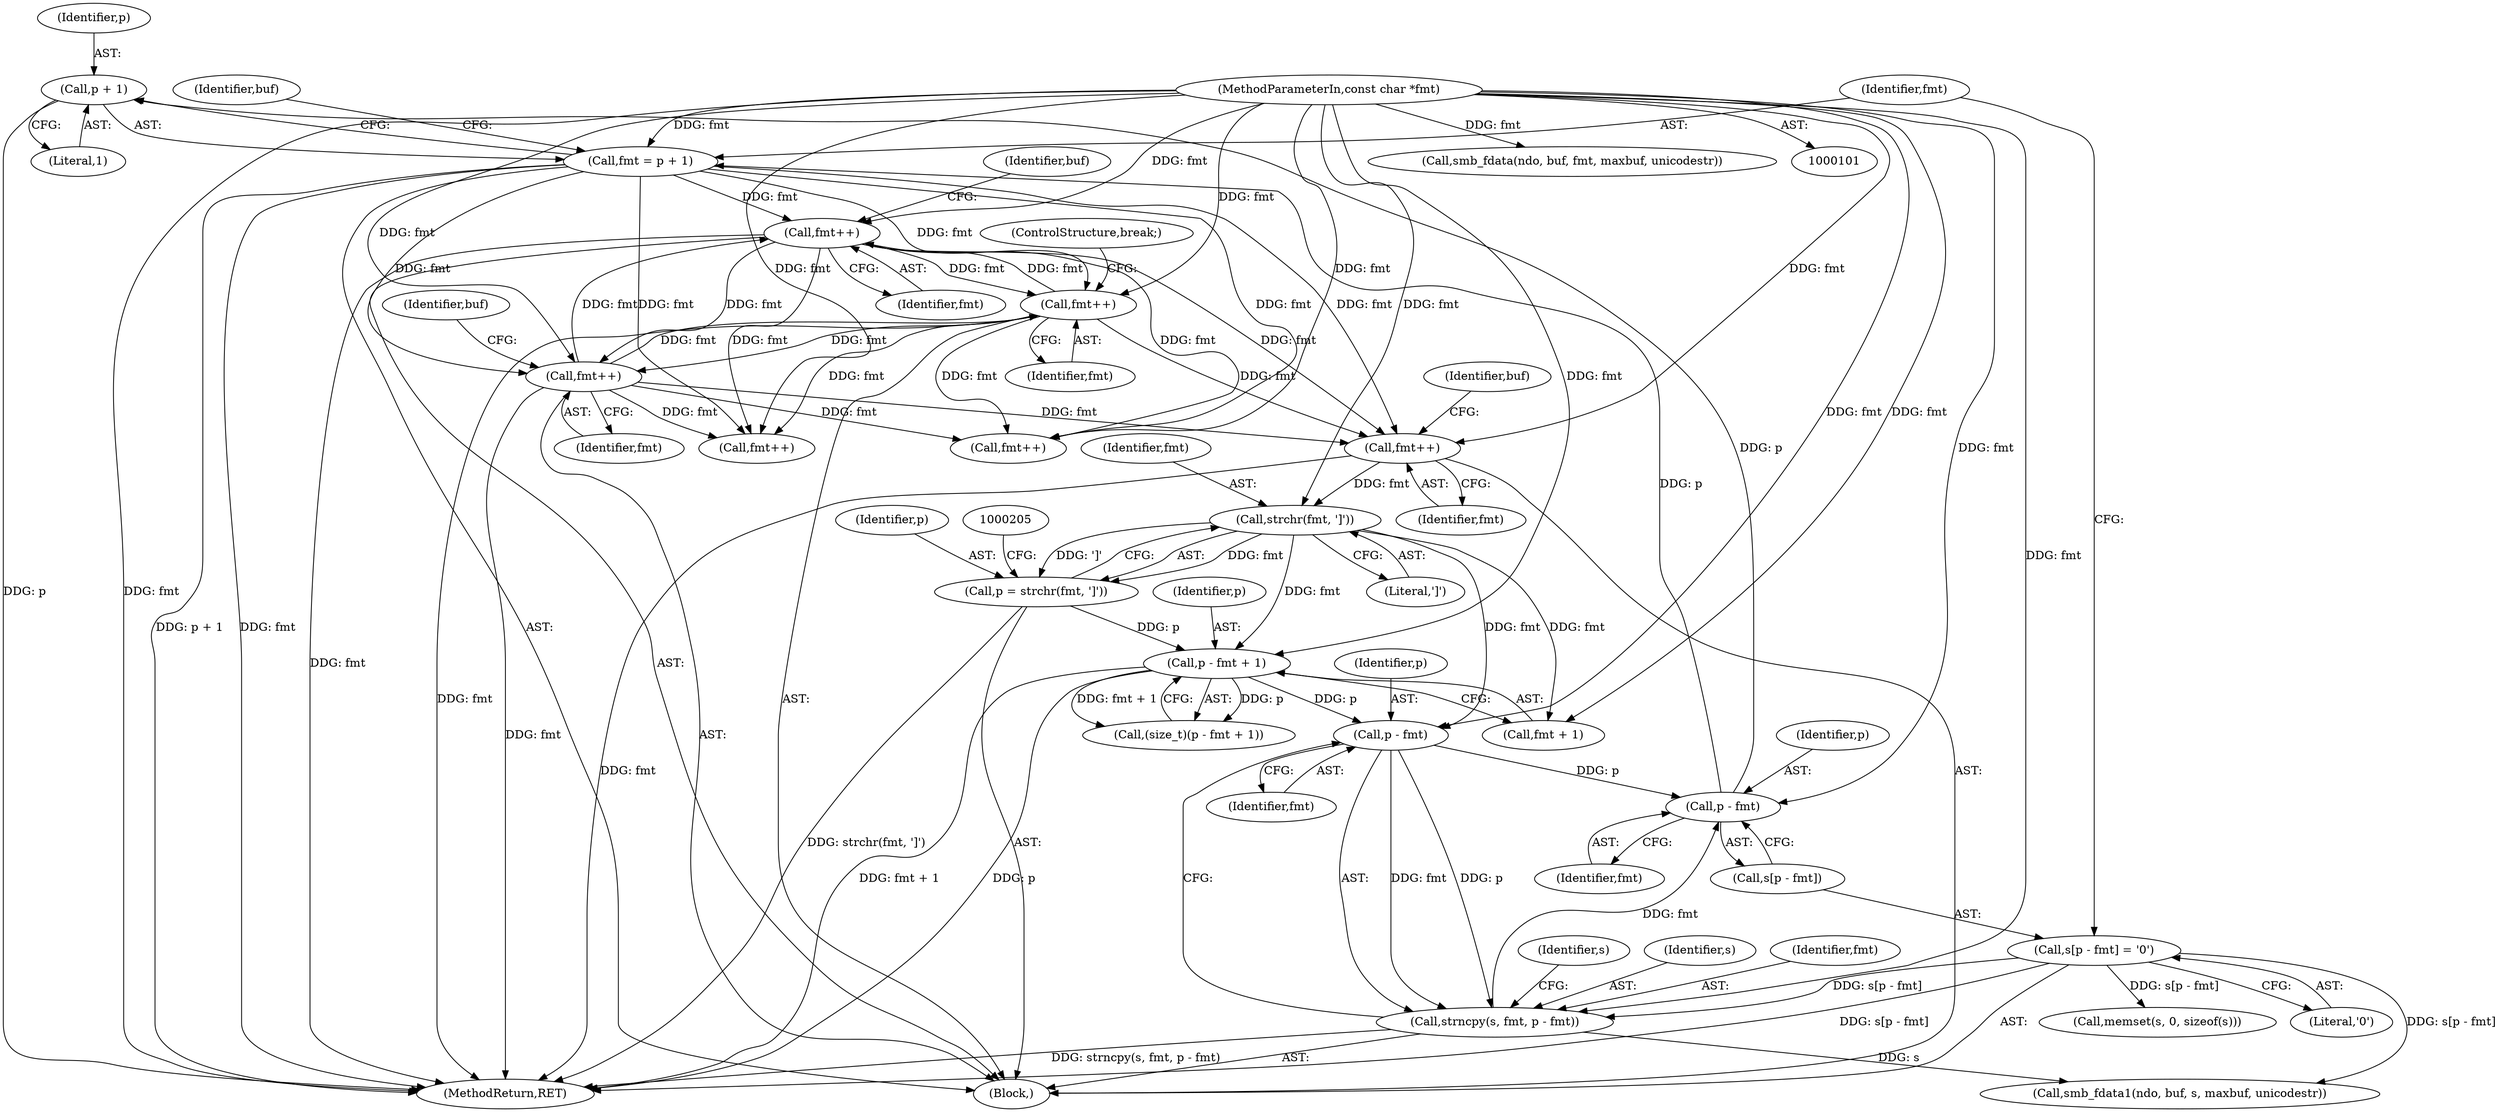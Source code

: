 digraph "0_tcpdump_24182d959f661327525a20d9a94c98a8ec016778@pointer" {
"1000231" [label="(Call,p + 1)"];
"1000225" [label="(Call,p - fmt)"];
"1000219" [label="(Call,p - fmt)"];
"1000206" [label="(Call,p - fmt + 1)"];
"1000197" [label="(Call,p = strchr(fmt, ']'))"];
"1000199" [label="(Call,strchr(fmt, ']'))"];
"1000184" [label="(Call,fmt++)"];
"1000171" [label="(Call,fmt++)"];
"1000257" [label="(Call,fmt++)"];
"1000229" [label="(Call,fmt = p + 1)"];
"1000104" [label="(MethodParameterIn,const char *fmt)"];
"1000161" [label="(Call,fmt++)"];
"1000216" [label="(Call,strncpy(s, fmt, p - fmt))"];
"1000222" [label="(Call,s[p - fmt] = '\0')"];
"1000222" [label="(Call,s[p - fmt] = '\0')"];
"1000231" [label="(Call,p + 1)"];
"1000162" [label="(Identifier,fmt)"];
"1000165" [label="(Identifier,buf)"];
"1000200" [label="(Identifier,fmt)"];
"1000104" [label="(MethodParameterIn,const char *fmt)"];
"1000259" [label="(ControlStructure,break;)"];
"1000185" [label="(Identifier,fmt)"];
"1000226" [label="(Identifier,p)"];
"1000227" [label="(Identifier,fmt)"];
"1000171" [label="(Call,fmt++)"];
"1000232" [label="(Identifier,p)"];
"1000135" [label="(Call,smb_fdata(ndo, buf, fmt, maxbuf, unicodestr))"];
"1000229" [label="(Call,fmt = p + 1)"];
"1000198" [label="(Identifier,p)"];
"1000235" [label="(Identifier,buf)"];
"1000161" [label="(Call,fmt++)"];
"1000257" [label="(Call,fmt++)"];
"1000201" [label="(Literal,']')"];
"1000258" [label="(Identifier,fmt)"];
"1000174" [label="(Identifier,buf)"];
"1000123" [label="(Call,fmt++)"];
"1000178" [label="(Call,fmt++)"];
"1000224" [label="(Identifier,s)"];
"1000221" [label="(Identifier,fmt)"];
"1000121" [label="(Block,)"];
"1000233" [label="(Literal,1)"];
"1000192" [label="(Call,memset(s, 0, sizeof(s)))"];
"1000219" [label="(Call,p - fmt)"];
"1000217" [label="(Identifier,s)"];
"1000236" [label="(Call,smb_fdata1(ndo, buf, s, maxbuf, unicodestr))"];
"1000188" [label="(Identifier,buf)"];
"1000207" [label="(Identifier,p)"];
"1000220" [label="(Identifier,p)"];
"1000218" [label="(Identifier,fmt)"];
"1000197" [label="(Call,p = strchr(fmt, ']'))"];
"1000199" [label="(Call,strchr(fmt, ']'))"];
"1000292" [label="(MethodReturn,RET)"];
"1000172" [label="(Identifier,fmt)"];
"1000208" [label="(Call,fmt + 1)"];
"1000184" [label="(Call,fmt++)"];
"1000216" [label="(Call,strncpy(s, fmt, p - fmt))"];
"1000225" [label="(Call,p - fmt)"];
"1000206" [label="(Call,p - fmt + 1)"];
"1000230" [label="(Identifier,fmt)"];
"1000204" [label="(Call,(size_t)(p - fmt + 1))"];
"1000223" [label="(Call,s[p - fmt])"];
"1000228" [label="(Literal,'\0')"];
"1000231" -> "1000229"  [label="AST: "];
"1000231" -> "1000233"  [label="CFG: "];
"1000232" -> "1000231"  [label="AST: "];
"1000233" -> "1000231"  [label="AST: "];
"1000229" -> "1000231"  [label="CFG: "];
"1000231" -> "1000292"  [label="DDG: p"];
"1000225" -> "1000231"  [label="DDG: p"];
"1000225" -> "1000223"  [label="AST: "];
"1000225" -> "1000227"  [label="CFG: "];
"1000226" -> "1000225"  [label="AST: "];
"1000227" -> "1000225"  [label="AST: "];
"1000223" -> "1000225"  [label="CFG: "];
"1000219" -> "1000225"  [label="DDG: p"];
"1000216" -> "1000225"  [label="DDG: fmt"];
"1000104" -> "1000225"  [label="DDG: fmt"];
"1000225" -> "1000229"  [label="DDG: p"];
"1000219" -> "1000216"  [label="AST: "];
"1000219" -> "1000221"  [label="CFG: "];
"1000220" -> "1000219"  [label="AST: "];
"1000221" -> "1000219"  [label="AST: "];
"1000216" -> "1000219"  [label="CFG: "];
"1000219" -> "1000216"  [label="DDG: fmt"];
"1000219" -> "1000216"  [label="DDG: p"];
"1000206" -> "1000219"  [label="DDG: p"];
"1000104" -> "1000219"  [label="DDG: fmt"];
"1000199" -> "1000219"  [label="DDG: fmt"];
"1000206" -> "1000204"  [label="AST: "];
"1000206" -> "1000208"  [label="CFG: "];
"1000207" -> "1000206"  [label="AST: "];
"1000208" -> "1000206"  [label="AST: "];
"1000204" -> "1000206"  [label="CFG: "];
"1000206" -> "1000292"  [label="DDG: fmt + 1"];
"1000206" -> "1000292"  [label="DDG: p"];
"1000206" -> "1000204"  [label="DDG: p"];
"1000206" -> "1000204"  [label="DDG: fmt + 1"];
"1000197" -> "1000206"  [label="DDG: p"];
"1000199" -> "1000206"  [label="DDG: fmt"];
"1000104" -> "1000206"  [label="DDG: fmt"];
"1000197" -> "1000121"  [label="AST: "];
"1000197" -> "1000199"  [label="CFG: "];
"1000198" -> "1000197"  [label="AST: "];
"1000199" -> "1000197"  [label="AST: "];
"1000205" -> "1000197"  [label="CFG: "];
"1000197" -> "1000292"  [label="DDG: strchr(fmt, ']')"];
"1000199" -> "1000197"  [label="DDG: fmt"];
"1000199" -> "1000197"  [label="DDG: ']'"];
"1000199" -> "1000201"  [label="CFG: "];
"1000200" -> "1000199"  [label="AST: "];
"1000201" -> "1000199"  [label="AST: "];
"1000184" -> "1000199"  [label="DDG: fmt"];
"1000104" -> "1000199"  [label="DDG: fmt"];
"1000199" -> "1000208"  [label="DDG: fmt"];
"1000184" -> "1000121"  [label="AST: "];
"1000184" -> "1000185"  [label="CFG: "];
"1000185" -> "1000184"  [label="AST: "];
"1000188" -> "1000184"  [label="CFG: "];
"1000184" -> "1000292"  [label="DDG: fmt"];
"1000171" -> "1000184"  [label="DDG: fmt"];
"1000257" -> "1000184"  [label="DDG: fmt"];
"1000229" -> "1000184"  [label="DDG: fmt"];
"1000161" -> "1000184"  [label="DDG: fmt"];
"1000104" -> "1000184"  [label="DDG: fmt"];
"1000171" -> "1000121"  [label="AST: "];
"1000171" -> "1000172"  [label="CFG: "];
"1000172" -> "1000171"  [label="AST: "];
"1000174" -> "1000171"  [label="CFG: "];
"1000171" -> "1000292"  [label="DDG: fmt"];
"1000171" -> "1000123"  [label="DDG: fmt"];
"1000171" -> "1000161"  [label="DDG: fmt"];
"1000257" -> "1000171"  [label="DDG: fmt"];
"1000229" -> "1000171"  [label="DDG: fmt"];
"1000161" -> "1000171"  [label="DDG: fmt"];
"1000104" -> "1000171"  [label="DDG: fmt"];
"1000171" -> "1000178"  [label="DDG: fmt"];
"1000171" -> "1000257"  [label="DDG: fmt"];
"1000257" -> "1000121"  [label="AST: "];
"1000257" -> "1000258"  [label="CFG: "];
"1000258" -> "1000257"  [label="AST: "];
"1000259" -> "1000257"  [label="CFG: "];
"1000257" -> "1000292"  [label="DDG: fmt"];
"1000257" -> "1000123"  [label="DDG: fmt"];
"1000257" -> "1000161"  [label="DDG: fmt"];
"1000257" -> "1000178"  [label="DDG: fmt"];
"1000229" -> "1000257"  [label="DDG: fmt"];
"1000161" -> "1000257"  [label="DDG: fmt"];
"1000104" -> "1000257"  [label="DDG: fmt"];
"1000229" -> "1000121"  [label="AST: "];
"1000230" -> "1000229"  [label="AST: "];
"1000235" -> "1000229"  [label="CFG: "];
"1000229" -> "1000292"  [label="DDG: p + 1"];
"1000229" -> "1000292"  [label="DDG: fmt"];
"1000229" -> "1000123"  [label="DDG: fmt"];
"1000229" -> "1000161"  [label="DDG: fmt"];
"1000229" -> "1000178"  [label="DDG: fmt"];
"1000104" -> "1000229"  [label="DDG: fmt"];
"1000104" -> "1000101"  [label="AST: "];
"1000104" -> "1000292"  [label="DDG: fmt"];
"1000104" -> "1000123"  [label="DDG: fmt"];
"1000104" -> "1000135"  [label="DDG: fmt"];
"1000104" -> "1000161"  [label="DDG: fmt"];
"1000104" -> "1000178"  [label="DDG: fmt"];
"1000104" -> "1000208"  [label="DDG: fmt"];
"1000104" -> "1000216"  [label="DDG: fmt"];
"1000161" -> "1000121"  [label="AST: "];
"1000161" -> "1000162"  [label="CFG: "];
"1000162" -> "1000161"  [label="AST: "];
"1000165" -> "1000161"  [label="CFG: "];
"1000161" -> "1000292"  [label="DDG: fmt"];
"1000161" -> "1000123"  [label="DDG: fmt"];
"1000161" -> "1000178"  [label="DDG: fmt"];
"1000216" -> "1000121"  [label="AST: "];
"1000217" -> "1000216"  [label="AST: "];
"1000218" -> "1000216"  [label="AST: "];
"1000224" -> "1000216"  [label="CFG: "];
"1000216" -> "1000292"  [label="DDG: strncpy(s, fmt, p - fmt)"];
"1000222" -> "1000216"  [label="DDG: s[p - fmt]"];
"1000216" -> "1000236"  [label="DDG: s"];
"1000222" -> "1000121"  [label="AST: "];
"1000222" -> "1000228"  [label="CFG: "];
"1000223" -> "1000222"  [label="AST: "];
"1000228" -> "1000222"  [label="AST: "];
"1000230" -> "1000222"  [label="CFG: "];
"1000222" -> "1000292"  [label="DDG: s[p - fmt]"];
"1000222" -> "1000192"  [label="DDG: s[p - fmt]"];
"1000222" -> "1000236"  [label="DDG: s[p - fmt]"];
}
